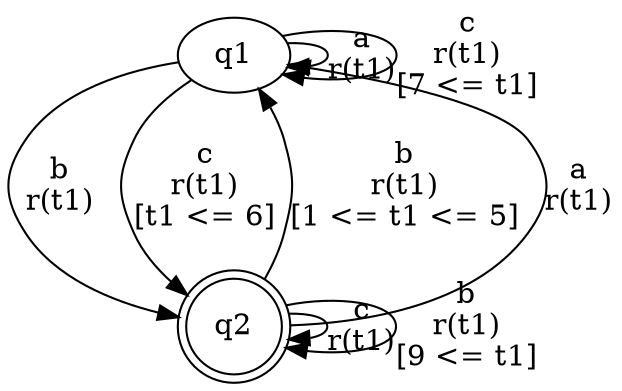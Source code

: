 digraph L {
	qq1[label=q1]
	qq2[label=q2 shape=doublecircle]
	qq1 -> qq1[label="a\nr(t1)\n"]
	qq1 -> qq2[label="b\nr(t1)\n"]
	qq2 -> qq2[label="c\nr(t1)\n"]
	qq2 -> qq1[label="b\nr(t1)\n[1 <= t1 <= 5]"]
	qq2 -> qq1[label="a\nr(t1)\n"]
	qq2 -> qq2[label="b\nr(t1)\n[9 <= t1]"]
	qq1 -> qq2[label="c\nr(t1)\n[t1 <= 6]"]
	qq1 -> qq1[label="c\nr(t1)\n[7 <= t1]"]
}

